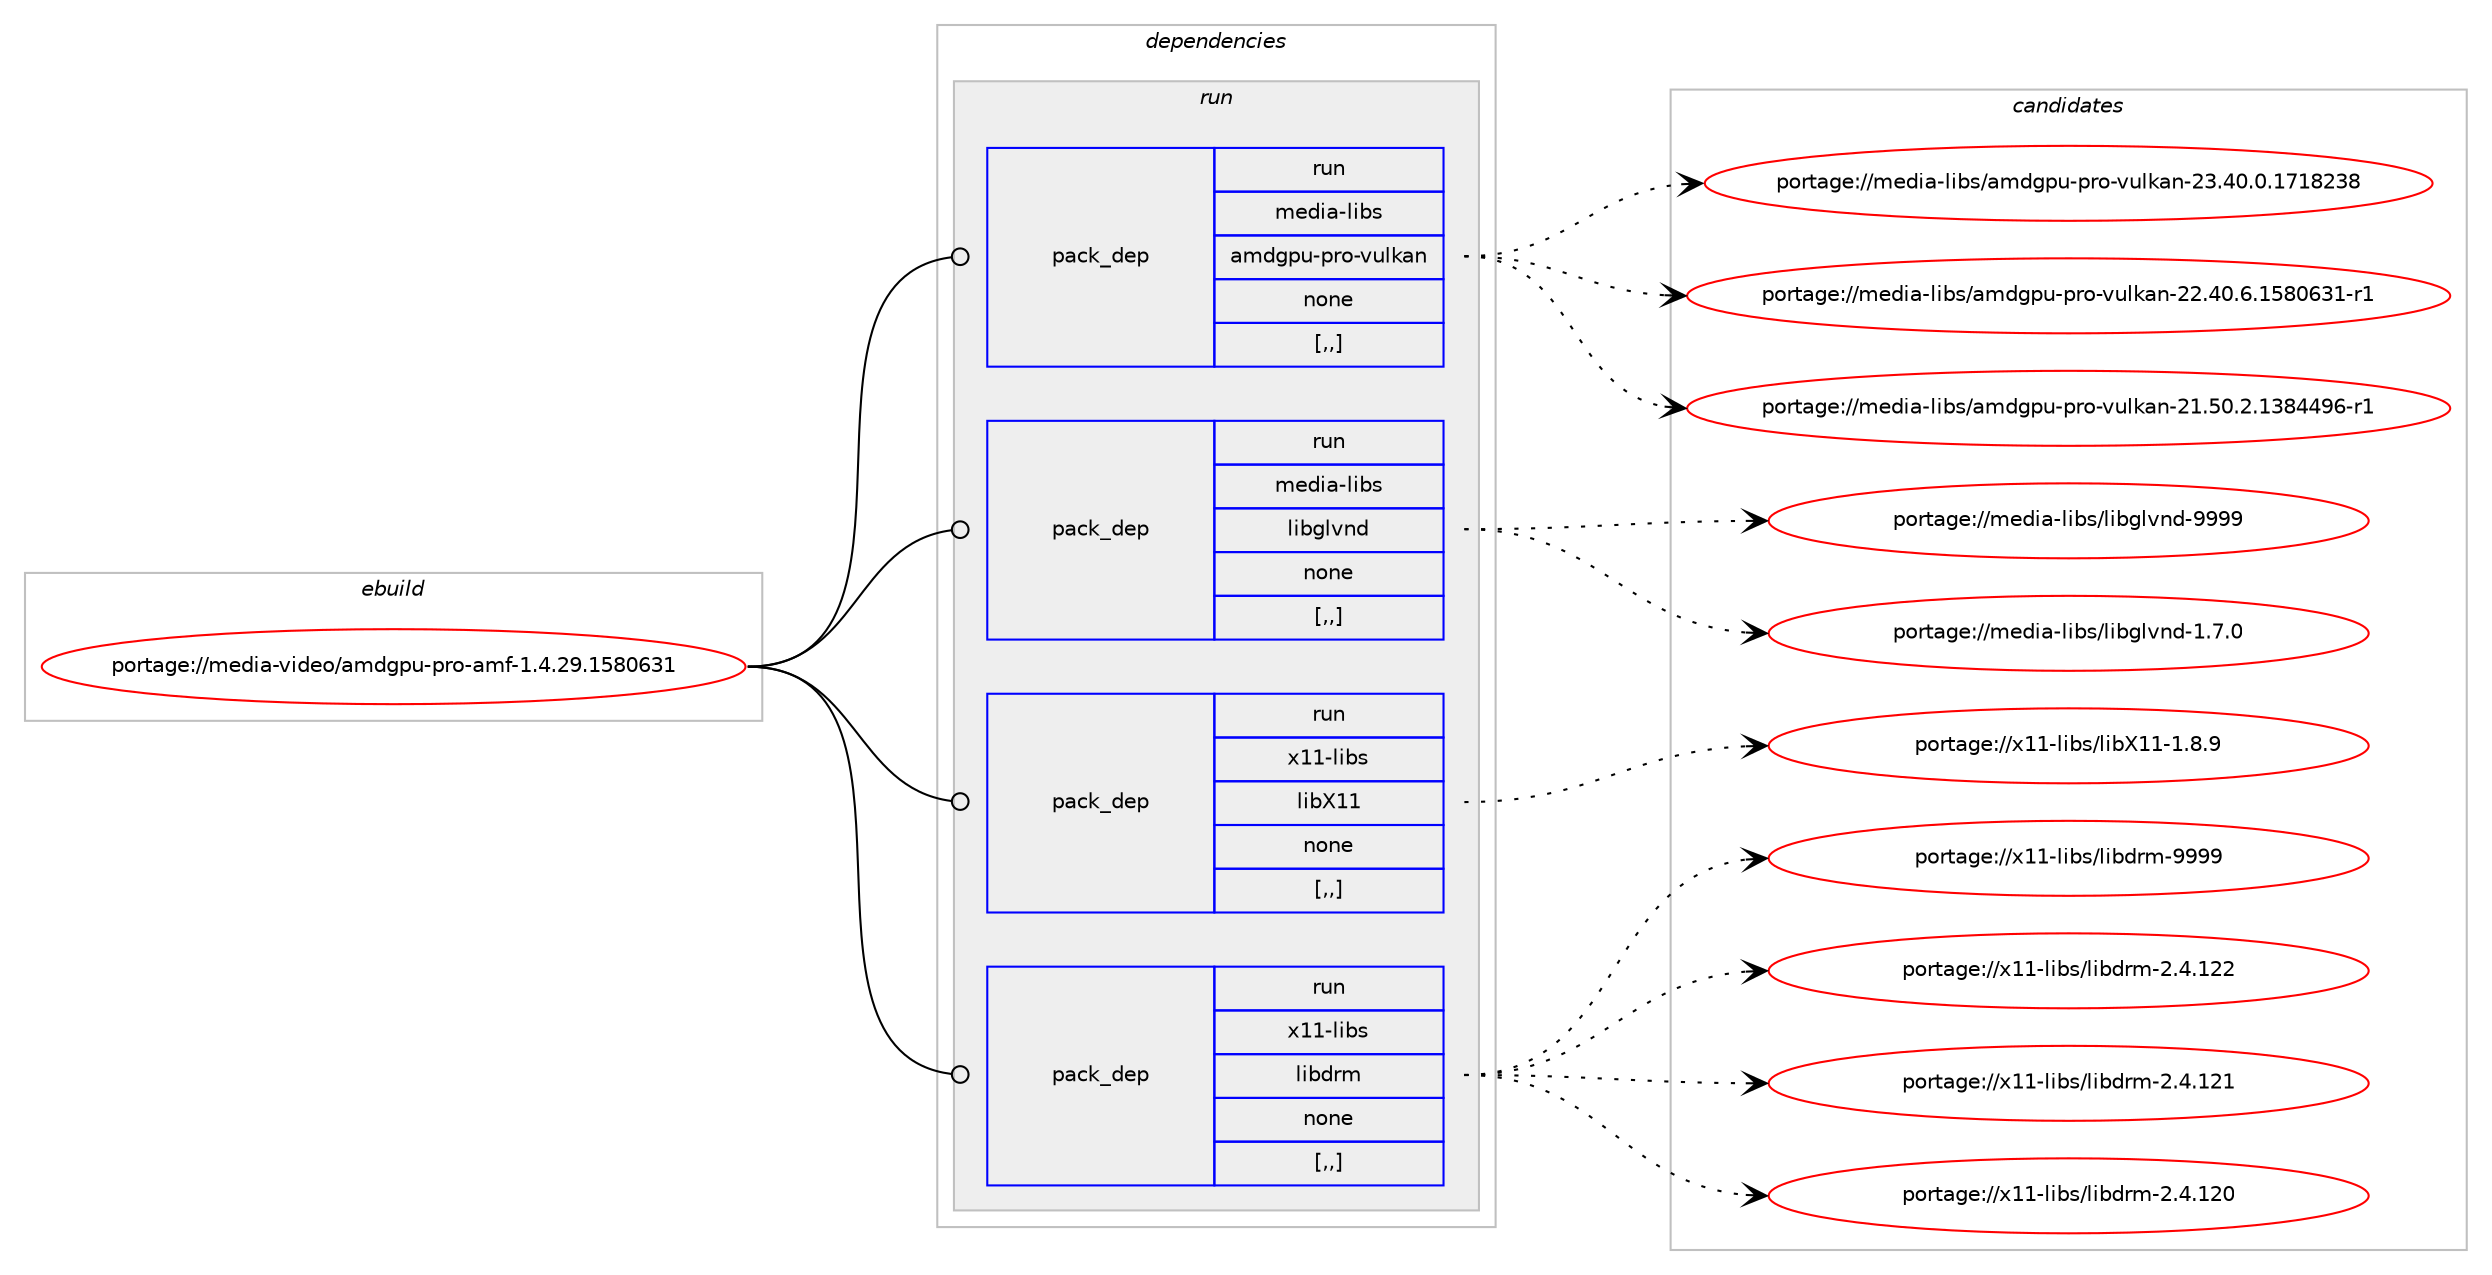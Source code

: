 digraph prolog {

# *************
# Graph options
# *************

newrank=true;
concentrate=true;
compound=true;
graph [rankdir=LR,fontname=Helvetica,fontsize=10,ranksep=1.5];#, ranksep=2.5, nodesep=0.2];
edge  [arrowhead=vee];
node  [fontname=Helvetica,fontsize=10];

# **********
# The ebuild
# **********

subgraph cluster_leftcol {
color=gray;
label=<<i>ebuild</i>>;
id [label="portage://media-video/amdgpu-pro-amf-1.4.29.1580631", color=red, width=4, href="../media-video/amdgpu-pro-amf-1.4.29.1580631.svg"];
}

# ****************
# The dependencies
# ****************

subgraph cluster_midcol {
color=gray;
label=<<i>dependencies</i>>;
subgraph cluster_compile {
fillcolor="#eeeeee";
style=filled;
label=<<i>compile</i>>;
}
subgraph cluster_compileandrun {
fillcolor="#eeeeee";
style=filled;
label=<<i>compile and run</i>>;
}
subgraph cluster_run {
fillcolor="#eeeeee";
style=filled;
label=<<i>run</i>>;
subgraph pack240084 {
dependency325380 [label=<<TABLE BORDER="0" CELLBORDER="1" CELLSPACING="0" CELLPADDING="4" WIDTH="220"><TR><TD ROWSPAN="6" CELLPADDING="30">pack_dep</TD></TR><TR><TD WIDTH="110">run</TD></TR><TR><TD>media-libs</TD></TR><TR><TD>amdgpu-pro-vulkan</TD></TR><TR><TD>none</TD></TR><TR><TD>[,,]</TD></TR></TABLE>>, shape=none, color=blue];
}
id:e -> dependency325380:w [weight=20,style="solid",arrowhead="odot"];
subgraph pack240085 {
dependency325381 [label=<<TABLE BORDER="0" CELLBORDER="1" CELLSPACING="0" CELLPADDING="4" WIDTH="220"><TR><TD ROWSPAN="6" CELLPADDING="30">pack_dep</TD></TR><TR><TD WIDTH="110">run</TD></TR><TR><TD>media-libs</TD></TR><TR><TD>libglvnd</TD></TR><TR><TD>none</TD></TR><TR><TD>[,,]</TD></TR></TABLE>>, shape=none, color=blue];
}
id:e -> dependency325381:w [weight=20,style="solid",arrowhead="odot"];
subgraph pack240086 {
dependency325382 [label=<<TABLE BORDER="0" CELLBORDER="1" CELLSPACING="0" CELLPADDING="4" WIDTH="220"><TR><TD ROWSPAN="6" CELLPADDING="30">pack_dep</TD></TR><TR><TD WIDTH="110">run</TD></TR><TR><TD>x11-libs</TD></TR><TR><TD>libX11</TD></TR><TR><TD>none</TD></TR><TR><TD>[,,]</TD></TR></TABLE>>, shape=none, color=blue];
}
id:e -> dependency325382:w [weight=20,style="solid",arrowhead="odot"];
subgraph pack240087 {
dependency325383 [label=<<TABLE BORDER="0" CELLBORDER="1" CELLSPACING="0" CELLPADDING="4" WIDTH="220"><TR><TD ROWSPAN="6" CELLPADDING="30">pack_dep</TD></TR><TR><TD WIDTH="110">run</TD></TR><TR><TD>x11-libs</TD></TR><TR><TD>libdrm</TD></TR><TR><TD>none</TD></TR><TR><TD>[,,]</TD></TR></TABLE>>, shape=none, color=blue];
}
id:e -> dependency325383:w [weight=20,style="solid",arrowhead="odot"];
}
}

# **************
# The candidates
# **************

subgraph cluster_choices {
rank=same;
color=gray;
label=<<i>candidates</i>>;

subgraph choice240084 {
color=black;
nodesep=1;
choice109101100105974510810598115479710910010311211745112114111451181171081079711045505146524846484649554956505156 [label="portage://media-libs/amdgpu-pro-vulkan-23.40.0.1718238", color=red, width=4,href="../media-libs/amdgpu-pro-vulkan-23.40.0.1718238.svg"];
choice1091011001059745108105981154797109100103112117451121141114511811710810797110455050465248465446495356485451494511449 [label="portage://media-libs/amdgpu-pro-vulkan-22.40.6.1580631-r1", color=red, width=4,href="../media-libs/amdgpu-pro-vulkan-22.40.6.1580631-r1.svg"];
choice1091011001059745108105981154797109100103112117451121141114511811710810797110455049465348465046495156525257544511449 [label="portage://media-libs/amdgpu-pro-vulkan-21.50.2.1384496-r1", color=red, width=4,href="../media-libs/amdgpu-pro-vulkan-21.50.2.1384496-r1.svg"];
dependency325380:e -> choice109101100105974510810598115479710910010311211745112114111451181171081079711045505146524846484649554956505156:w [style=dotted,weight="100"];
dependency325380:e -> choice1091011001059745108105981154797109100103112117451121141114511811710810797110455050465248465446495356485451494511449:w [style=dotted,weight="100"];
dependency325380:e -> choice1091011001059745108105981154797109100103112117451121141114511811710810797110455049465348465046495156525257544511449:w [style=dotted,weight="100"];
}
subgraph choice240085 {
color=black;
nodesep=1;
choice10910110010597451081059811547108105981031081181101004557575757 [label="portage://media-libs/libglvnd-9999", color=red, width=4,href="../media-libs/libglvnd-9999.svg"];
choice1091011001059745108105981154710810598103108118110100454946554648 [label="portage://media-libs/libglvnd-1.7.0", color=red, width=4,href="../media-libs/libglvnd-1.7.0.svg"];
dependency325381:e -> choice10910110010597451081059811547108105981031081181101004557575757:w [style=dotted,weight="100"];
dependency325381:e -> choice1091011001059745108105981154710810598103108118110100454946554648:w [style=dotted,weight="100"];
}
subgraph choice240086 {
color=black;
nodesep=1;
choice120494945108105981154710810598884949454946564657 [label="portage://x11-libs/libX11-1.8.9", color=red, width=4,href="../x11-libs/libX11-1.8.9.svg"];
dependency325382:e -> choice120494945108105981154710810598884949454946564657:w [style=dotted,weight="100"];
}
subgraph choice240087 {
color=black;
nodesep=1;
choice1204949451081059811547108105981001141094557575757 [label="portage://x11-libs/libdrm-9999", color=red, width=4,href="../x11-libs/libdrm-9999.svg"];
choice1204949451081059811547108105981001141094550465246495050 [label="portage://x11-libs/libdrm-2.4.122", color=red, width=4,href="../x11-libs/libdrm-2.4.122.svg"];
choice1204949451081059811547108105981001141094550465246495049 [label="portage://x11-libs/libdrm-2.4.121", color=red, width=4,href="../x11-libs/libdrm-2.4.121.svg"];
choice1204949451081059811547108105981001141094550465246495048 [label="portage://x11-libs/libdrm-2.4.120", color=red, width=4,href="../x11-libs/libdrm-2.4.120.svg"];
dependency325383:e -> choice1204949451081059811547108105981001141094557575757:w [style=dotted,weight="100"];
dependency325383:e -> choice1204949451081059811547108105981001141094550465246495050:w [style=dotted,weight="100"];
dependency325383:e -> choice1204949451081059811547108105981001141094550465246495049:w [style=dotted,weight="100"];
dependency325383:e -> choice1204949451081059811547108105981001141094550465246495048:w [style=dotted,weight="100"];
}
}

}
